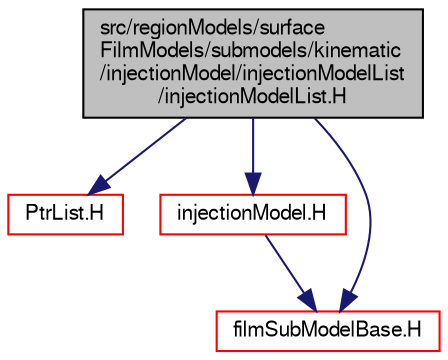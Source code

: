 digraph "src/regionModels/surfaceFilmModels/submodels/kinematic/injectionModel/injectionModelList/injectionModelList.H"
{
  bgcolor="transparent";
  edge [fontname="FreeSans",fontsize="10",labelfontname="FreeSans",labelfontsize="10"];
  node [fontname="FreeSans",fontsize="10",shape=record];
  Node0 [label="src/regionModels/surface\lFilmModels/submodels/kinematic\l/injectionModel/injectionModelList\l/injectionModelList.H",height=0.2,width=0.4,color="black", fillcolor="grey75", style="filled", fontcolor="black"];
  Node0 -> Node1 [color="midnightblue",fontsize="10",style="solid",fontname="FreeSans"];
  Node1 [label="PtrList.H",height=0.2,width=0.4,color="red",URL="$a08717.html"];
  Node0 -> Node53 [color="midnightblue",fontsize="10",style="solid",fontname="FreeSans"];
  Node53 [label="injectionModel.H",height=0.2,width=0.4,color="red",URL="$a14273.html"];
  Node53 -> Node54 [color="midnightblue",fontsize="10",style="solid",fontname="FreeSans"];
  Node54 [label="filmSubModelBase.H",height=0.2,width=0.4,color="red",URL="$a14192.html"];
  Node0 -> Node54 [color="midnightblue",fontsize="10",style="solid",fontname="FreeSans"];
}
